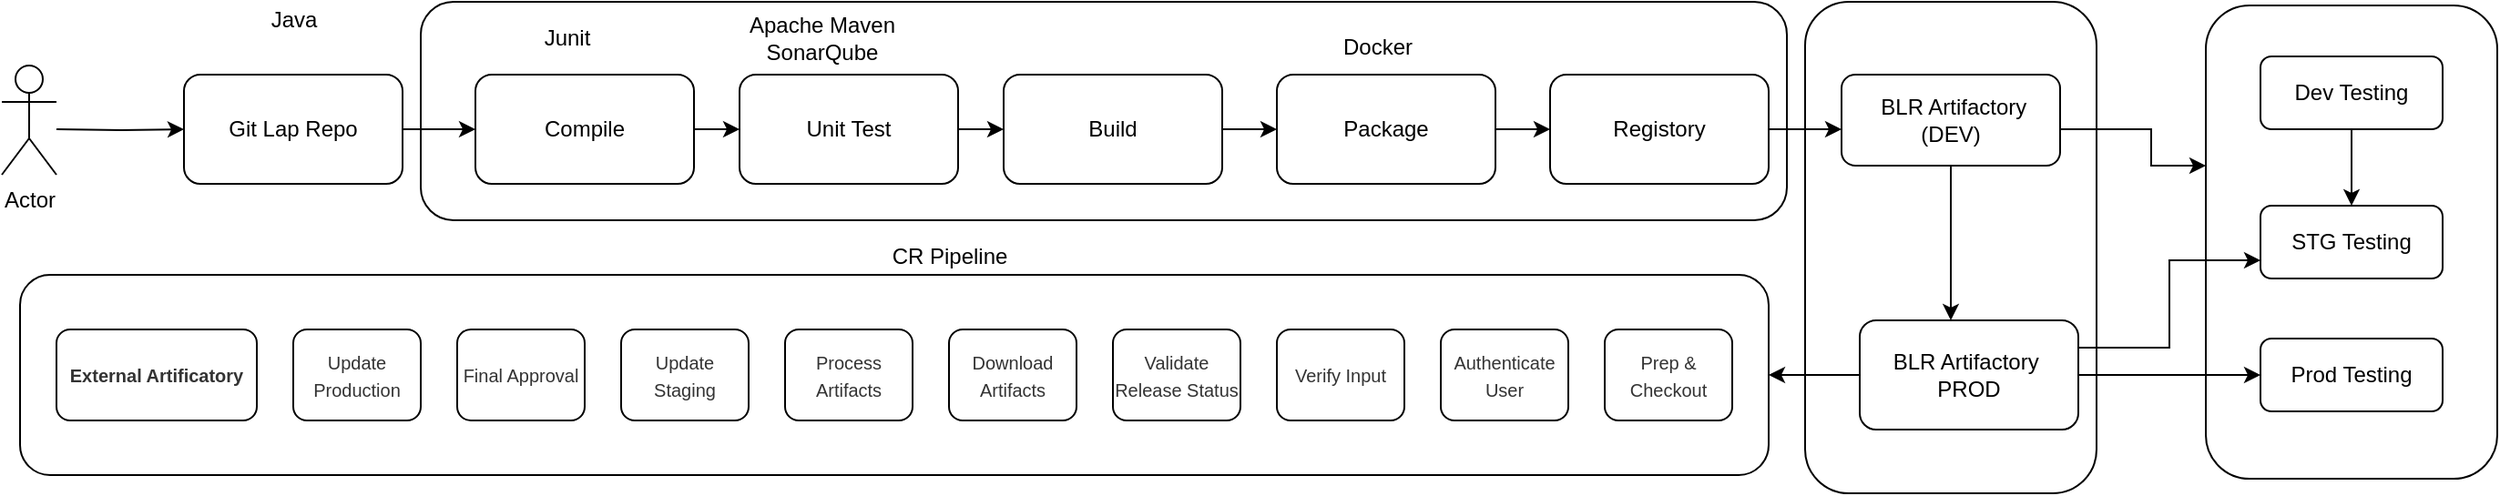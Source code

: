 <mxfile version="20.0.2" type="github" pages="3">
  <diagram id="pcYMcbR8dhPSdyL96cnt" name="Page-1">
    <mxGraphModel dx="1422" dy="762" grid="1" gridSize="10" guides="1" tooltips="1" connect="1" arrows="1" fold="1" page="1" pageScale="1" pageWidth="850" pageHeight="1100" math="0" shadow="0">
      <root>
        <mxCell id="0" />
        <mxCell id="1" parent="0" />
        <mxCell id="IfHrXbPQveelFwKMRw5O-96" value="" style="rounded=1;whiteSpace=wrap;html=1;fontSize=10;" parent="1" vertex="1">
          <mxGeometry x="400" y="128" width="750" height="120" as="geometry" />
        </mxCell>
        <mxCell id="IfHrXbPQveelFwKMRw5O-29" value="" style="rounded=1;whiteSpace=wrap;html=1;" parent="1" vertex="1">
          <mxGeometry x="1380" y="130" width="160" height="260" as="geometry" />
        </mxCell>
        <mxCell id="IfHrXbPQveelFwKMRw5O-25" value="" style="rounded=1;whiteSpace=wrap;html=1;" parent="1" vertex="1">
          <mxGeometry x="1160" y="128" width="160" height="270" as="geometry" />
        </mxCell>
        <mxCell id="IfHrXbPQveelFwKMRw5O-7" value="" style="edgeStyle=orthogonalEdgeStyle;rounded=0;orthogonalLoop=1;jettySize=auto;html=1;" parent="1" source="IfHrXbPQveelFwKMRw5O-1" target="IfHrXbPQveelFwKMRw5O-5" edge="1">
          <mxGeometry relative="1" as="geometry" />
        </mxCell>
        <mxCell id="IfHrXbPQveelFwKMRw5O-1" value="Git Lap Repo" style="rounded=1;whiteSpace=wrap;html=1;" parent="1" vertex="1">
          <mxGeometry x="270" y="168" width="120" height="60" as="geometry" />
        </mxCell>
        <mxCell id="IfHrXbPQveelFwKMRw5O-4" value="" style="edgeStyle=orthogonalEdgeStyle;rounded=0;orthogonalLoop=1;jettySize=auto;html=1;" parent="1" target="IfHrXbPQveelFwKMRw5O-1" edge="1">
          <mxGeometry relative="1" as="geometry">
            <mxPoint x="200" y="198" as="sourcePoint" />
          </mxGeometry>
        </mxCell>
        <mxCell id="IfHrXbPQveelFwKMRw5O-2" value="Actor" style="shape=umlActor;verticalLabelPosition=bottom;verticalAlign=top;html=1;outlineConnect=0;" parent="1" vertex="1">
          <mxGeometry x="170" y="163" width="30" height="60" as="geometry" />
        </mxCell>
        <mxCell id="IfHrXbPQveelFwKMRw5O-9" value="" style="edgeStyle=orthogonalEdgeStyle;rounded=0;orthogonalLoop=1;jettySize=auto;html=1;" parent="1" source="IfHrXbPQveelFwKMRw5O-5" target="IfHrXbPQveelFwKMRw5O-8" edge="1">
          <mxGeometry relative="1" as="geometry" />
        </mxCell>
        <mxCell id="IfHrXbPQveelFwKMRw5O-5" value="Compile" style="rounded=1;whiteSpace=wrap;html=1;" parent="1" vertex="1">
          <mxGeometry x="430" y="168" width="120" height="60" as="geometry" />
        </mxCell>
        <mxCell id="IfHrXbPQveelFwKMRw5O-6" value="Java" style="text;html=1;align=center;verticalAlign=middle;resizable=0;points=[];autosize=1;strokeColor=none;fillColor=none;" parent="1" vertex="1">
          <mxGeometry x="310" y="128" width="40" height="20" as="geometry" />
        </mxCell>
        <mxCell id="IfHrXbPQveelFwKMRw5O-13" value="" style="edgeStyle=orthogonalEdgeStyle;rounded=0;orthogonalLoop=1;jettySize=auto;html=1;" parent="1" source="IfHrXbPQveelFwKMRw5O-8" target="IfHrXbPQveelFwKMRw5O-11" edge="1">
          <mxGeometry relative="1" as="geometry" />
        </mxCell>
        <mxCell id="IfHrXbPQveelFwKMRw5O-8" value="Unit Test" style="rounded=1;whiteSpace=wrap;html=1;" parent="1" vertex="1">
          <mxGeometry x="575" y="168" width="120" height="60" as="geometry" />
        </mxCell>
        <mxCell id="IfHrXbPQveelFwKMRw5O-10" value="Junit" style="text;html=1;align=center;verticalAlign=middle;resizable=0;points=[];autosize=1;strokeColor=none;fillColor=none;" parent="1" vertex="1">
          <mxGeometry x="460" y="138" width="40" height="20" as="geometry" />
        </mxCell>
        <mxCell id="IfHrXbPQveelFwKMRw5O-16" value="" style="edgeStyle=orthogonalEdgeStyle;rounded=0;orthogonalLoop=1;jettySize=auto;html=1;" parent="1" source="IfHrXbPQveelFwKMRw5O-11" edge="1">
          <mxGeometry relative="1" as="geometry">
            <mxPoint x="870" y="198" as="targetPoint" />
          </mxGeometry>
        </mxCell>
        <mxCell id="IfHrXbPQveelFwKMRw5O-11" value="Build" style="rounded=1;whiteSpace=wrap;html=1;" parent="1" vertex="1">
          <mxGeometry x="720" y="168" width="120" height="60" as="geometry" />
        </mxCell>
        <mxCell id="IfHrXbPQveelFwKMRw5O-14" value="Apache Maven&lt;br&gt;SonarQube" style="text;html=1;align=center;verticalAlign=middle;resizable=0;points=[];autosize=1;strokeColor=none;fillColor=none;" parent="1" vertex="1">
          <mxGeometry x="570" y="133" width="100" height="30" as="geometry" />
        </mxCell>
        <mxCell id="IfHrXbPQveelFwKMRw5O-21" value="" style="edgeStyle=orthogonalEdgeStyle;rounded=0;orthogonalLoop=1;jettySize=auto;html=1;" parent="1" source="IfHrXbPQveelFwKMRw5O-17" target="IfHrXbPQveelFwKMRw5O-20" edge="1">
          <mxGeometry relative="1" as="geometry" />
        </mxCell>
        <mxCell id="IfHrXbPQveelFwKMRw5O-17" value="Package" style="rounded=1;whiteSpace=wrap;html=1;" parent="1" vertex="1">
          <mxGeometry x="870" y="168" width="120" height="60" as="geometry" />
        </mxCell>
        <mxCell id="IfHrXbPQveelFwKMRw5O-19" value="Docker" style="text;html=1;align=center;verticalAlign=middle;resizable=0;points=[];autosize=1;strokeColor=none;fillColor=none;" parent="1" vertex="1">
          <mxGeometry x="900" y="143" width="50" height="20" as="geometry" />
        </mxCell>
        <mxCell id="IfHrXbPQveelFwKMRw5O-23" value="" style="edgeStyle=orthogonalEdgeStyle;rounded=0;orthogonalLoop=1;jettySize=auto;html=1;" parent="1" source="IfHrXbPQveelFwKMRw5O-20" target="IfHrXbPQveelFwKMRw5O-22" edge="1">
          <mxGeometry relative="1" as="geometry">
            <Array as="points">
              <mxPoint x="1170" y="198" />
              <mxPoint x="1170" y="198" />
            </Array>
          </mxGeometry>
        </mxCell>
        <mxCell id="IfHrXbPQveelFwKMRw5O-20" value="Registory" style="rounded=1;whiteSpace=wrap;html=1;" parent="1" vertex="1">
          <mxGeometry x="1020" y="168" width="120" height="60" as="geometry" />
        </mxCell>
        <mxCell id="IfHrXbPQveelFwKMRw5O-61" value="" style="edgeStyle=orthogonalEdgeStyle;rounded=0;orthogonalLoop=1;jettySize=auto;html=1;" parent="1" source="IfHrXbPQveelFwKMRw5O-22" target="IfHrXbPQveelFwKMRw5O-29" edge="1">
          <mxGeometry relative="1" as="geometry">
            <Array as="points">
              <mxPoint x="1350" y="198" />
              <mxPoint x="1350" y="218" />
            </Array>
          </mxGeometry>
        </mxCell>
        <mxCell id="IfHrXbPQveelFwKMRw5O-92" value="" style="edgeStyle=orthogonalEdgeStyle;rounded=0;orthogonalLoop=1;jettySize=auto;html=1;" parent="1" source="IfHrXbPQveelFwKMRw5O-22" target="IfHrXbPQveelFwKMRw5O-63" edge="1">
          <mxGeometry relative="1" as="geometry">
            <Array as="points">
              <mxPoint x="1240" y="278" />
              <mxPoint x="1240" y="278" />
            </Array>
          </mxGeometry>
        </mxCell>
        <mxCell id="IfHrXbPQveelFwKMRw5O-22" value="&amp;nbsp;BLR Artifactory&lt;br&gt;(DEV)" style="rounded=1;whiteSpace=wrap;html=1;" parent="1" vertex="1">
          <mxGeometry x="1180" y="168" width="120" height="50" as="geometry" />
        </mxCell>
        <mxCell id="IfHrXbPQveelFwKMRw5O-36" value="" style="edgeStyle=orthogonalEdgeStyle;rounded=0;orthogonalLoop=1;jettySize=auto;html=1;" parent="1" source="IfHrXbPQveelFwKMRw5O-30" target="IfHrXbPQveelFwKMRw5O-31" edge="1">
          <mxGeometry relative="1" as="geometry" />
        </mxCell>
        <mxCell id="IfHrXbPQveelFwKMRw5O-30" value="Dev Testing" style="rounded=1;whiteSpace=wrap;html=1;" parent="1" vertex="1">
          <mxGeometry x="1410" y="158" width="100" height="40" as="geometry" />
        </mxCell>
        <mxCell id="IfHrXbPQveelFwKMRw5O-31" value="&lt;span&gt;STG Testing&lt;/span&gt;" style="rounded=1;whiteSpace=wrap;html=1;" parent="1" vertex="1">
          <mxGeometry x="1410" y="240" width="100" height="40" as="geometry" />
        </mxCell>
        <mxCell id="IfHrXbPQveelFwKMRw5O-37" value="&lt;span&gt;Prod Testing&lt;/span&gt;" style="rounded=1;whiteSpace=wrap;html=1;" parent="1" vertex="1">
          <mxGeometry x="1410" y="313" width="100" height="40" as="geometry" />
        </mxCell>
        <mxCell id="IfHrXbPQveelFwKMRw5O-66" value="" style="edgeStyle=orthogonalEdgeStyle;rounded=0;orthogonalLoop=1;jettySize=auto;html=1;" parent="1" source="IfHrXbPQveelFwKMRw5O-63" target="IfHrXbPQveelFwKMRw5O-65" edge="1">
          <mxGeometry relative="1" as="geometry" />
        </mxCell>
        <mxCell id="IfHrXbPQveelFwKMRw5O-90" value="" style="edgeStyle=orthogonalEdgeStyle;rounded=0;orthogonalLoop=1;jettySize=auto;html=1;" parent="1" source="IfHrXbPQveelFwKMRw5O-63" target="IfHrXbPQveelFwKMRw5O-37" edge="1">
          <mxGeometry relative="1" as="geometry" />
        </mxCell>
        <mxCell id="IfHrXbPQveelFwKMRw5O-63" value="BLR Artifactory&amp;nbsp;&lt;br&gt;PROD" style="whiteSpace=wrap;html=1;rounded=1;" parent="1" vertex="1">
          <mxGeometry x="1190" y="303" width="120" height="60" as="geometry" />
        </mxCell>
        <mxCell id="IfHrXbPQveelFwKMRw5O-65" value="" style="whiteSpace=wrap;html=1;rounded=1;" parent="1" vertex="1">
          <mxGeometry x="180" y="278" width="960" height="110" as="geometry" />
        </mxCell>
        <mxCell id="IfHrXbPQveelFwKMRw5O-67" value="CR Pipeline" style="text;html=1;align=center;verticalAlign=middle;resizable=0;points=[];autosize=1;strokeColor=none;fillColor=none;" parent="1" vertex="1">
          <mxGeometry x="650" y="258" width="80" height="20" as="geometry" />
        </mxCell>
        <mxCell id="IfHrXbPQveelFwKMRw5O-68" value="&lt;span style=&quot;color: rgb(51 , 51 , 51) ; background-color: rgb(255 , 255 , 255)&quot;&gt;&lt;font style=&quot;font-size: 10px&quot;&gt;Prep &amp;amp; Checkout&lt;/font&gt;&lt;/span&gt;" style="rounded=1;whiteSpace=wrap;html=1;" parent="1" vertex="1">
          <mxGeometry x="1050" y="308" width="70" height="50" as="geometry" />
        </mxCell>
        <mxCell id="IfHrXbPQveelFwKMRw5O-69" value="&lt;span style=&quot;color: rgb(51 , 51 , 51) ; background-color: rgb(255 , 255 , 255)&quot;&gt;&lt;font style=&quot;font-size: 10px&quot;&gt;Authenticate User&lt;/font&gt;&lt;/span&gt;" style="rounded=1;whiteSpace=wrap;html=1;" parent="1" vertex="1">
          <mxGeometry x="960" y="308" width="70" height="50" as="geometry" />
        </mxCell>
        <mxCell id="IfHrXbPQveelFwKMRw5O-71" value="&lt;span style=&quot;color: rgb(51 , 51 , 51) ; background-color: rgb(255 , 255 , 255)&quot;&gt;&lt;font style=&quot;font-size: 10px&quot;&gt;Verify Input&lt;/font&gt;&lt;/span&gt;" style="rounded=1;whiteSpace=wrap;html=1;" parent="1" vertex="1">
          <mxGeometry x="870" y="308" width="70" height="50" as="geometry" />
        </mxCell>
        <mxCell id="IfHrXbPQveelFwKMRw5O-78" value="&lt;span style=&quot;color: rgb(51 , 51 , 51) ; background-color: rgb(255 , 255 , 255)&quot;&gt;&lt;font style=&quot;font-size: 10px&quot;&gt;Validate Release Status&lt;/font&gt;&lt;/span&gt;" style="rounded=1;whiteSpace=wrap;html=1;" parent="1" vertex="1">
          <mxGeometry x="780" y="308" width="70" height="50" as="geometry" />
        </mxCell>
        <mxCell id="IfHrXbPQveelFwKMRw5O-80" value="&lt;span style=&quot;color: rgb(51 , 51 , 51) ; background-color: rgb(255 , 255 , 255)&quot;&gt;&lt;font style=&quot;font-size: 10px&quot;&gt;Download Artifacts&lt;/font&gt;&lt;/span&gt;" style="rounded=1;whiteSpace=wrap;html=1;" parent="1" vertex="1">
          <mxGeometry x="690" y="308" width="70" height="50" as="geometry" />
        </mxCell>
        <mxCell id="IfHrXbPQveelFwKMRw5O-82" value="&lt;span style=&quot;color: rgb(51 , 51 , 51) ; background-color: rgb(255 , 255 , 255)&quot;&gt;&lt;font style=&quot;font-size: 10px&quot;&gt;Process Artifacts&lt;/font&gt;&lt;/span&gt;" style="whiteSpace=wrap;html=1;rounded=1;" parent="1" vertex="1">
          <mxGeometry x="600" y="308" width="70" height="50" as="geometry" />
        </mxCell>
        <mxCell id="IfHrXbPQveelFwKMRw5O-84" value="&lt;span style=&quot;color: rgb(51 , 51 , 51) ; background-color: rgb(255 , 255 , 255)&quot;&gt;&lt;font style=&quot;font-size: 10px&quot;&gt;Update Staging&lt;/font&gt;&lt;/span&gt;" style="whiteSpace=wrap;html=1;rounded=1;" parent="1" vertex="1">
          <mxGeometry x="510" y="308" width="70" height="50" as="geometry" />
        </mxCell>
        <mxCell id="IfHrXbPQveelFwKMRw5O-85" value="&lt;span style=&quot;color: rgb(51 , 51 , 51) ; background-color: rgb(255 , 255 , 255)&quot;&gt;&lt;font style=&quot;font-size: 10px&quot;&gt;Final Approval&lt;/font&gt;&lt;/span&gt;" style="whiteSpace=wrap;html=1;rounded=1;" parent="1" vertex="1">
          <mxGeometry x="420" y="308" width="70" height="50" as="geometry" />
        </mxCell>
        <mxCell id="IfHrXbPQveelFwKMRw5O-86" value="&lt;span style=&quot;color: rgb(51 , 51 , 51) ; background-color: rgb(255 , 255 , 255)&quot;&gt;&lt;font style=&quot;font-size: 10px&quot;&gt;Update Production&lt;/font&gt;&lt;/span&gt;" style="whiteSpace=wrap;html=1;rounded=1;" parent="1" vertex="1">
          <mxGeometry x="330" y="308" width="70" height="50" as="geometry" />
        </mxCell>
        <mxCell id="IfHrXbPQveelFwKMRw5O-87" value="&lt;span style=&quot;color: rgb(51 , 51 , 51) ; background-color: rgb(255 , 255 , 255)&quot;&gt;&lt;font style=&quot;font-size: 10px&quot;&gt;&lt;b&gt;External Artificatory&lt;/b&gt;&lt;/font&gt;&lt;/span&gt;" style="whiteSpace=wrap;html=1;rounded=1;" parent="1" vertex="1">
          <mxGeometry x="200" y="308" width="110" height="50" as="geometry" />
        </mxCell>
        <mxCell id="IfHrXbPQveelFwKMRw5O-91" value="" style="edgeStyle=orthogonalEdgeStyle;rounded=0;orthogonalLoop=1;jettySize=auto;html=1;entryX=0;entryY=0.75;entryDx=0;entryDy=0;exitX=1;exitY=0.25;exitDx=0;exitDy=0;" parent="1" source="IfHrXbPQveelFwKMRw5O-63" target="IfHrXbPQveelFwKMRw5O-31" edge="1">
          <mxGeometry relative="1" as="geometry">
            <mxPoint x="1320" y="348" as="sourcePoint" />
            <mxPoint x="1430" y="368" as="targetPoint" />
          </mxGeometry>
        </mxCell>
      </root>
    </mxGraphModel>
  </diagram>
  <diagram id="IC6wpddHkenC4qIf6jeh" name="Page-2">
    <mxGraphModel dx="1422" dy="1862" grid="1" gridSize="10" guides="1" tooltips="1" connect="1" arrows="1" fold="1" page="1" pageScale="1" pageWidth="850" pageHeight="1100" math="0" shadow="0">
      <root>
        <mxCell id="0" />
        <mxCell id="1" parent="0" />
        <mxCell id="82sp7gtFH9Mo49NPcLh9-2" value="" style="rounded=1;whiteSpace=wrap;html=1;" vertex="1" parent="1">
          <mxGeometry x="1170" y="57" width="160" height="270" as="geometry" />
        </mxCell>
        <mxCell id="P5bvAbElIMeeXzzCdOgQ-10" value="" style="edgeStyle=orthogonalEdgeStyle;rounded=0;orthogonalLoop=1;jettySize=auto;html=1;jumpSize=3;" edge="1" parent="1" source="P5bvAbElIMeeXzzCdOgQ-1" target="P5bvAbElIMeeXzzCdOgQ-2">
          <mxGeometry relative="1" as="geometry" />
        </mxCell>
        <mxCell id="P5bvAbElIMeeXzzCdOgQ-1" value="Feature 1.0 &amp;amp;1.1" style="rounded=1;whiteSpace=wrap;html=1;" vertex="1" parent="1">
          <mxGeometry x="40" y="100" width="110" height="40" as="geometry" />
        </mxCell>
        <mxCell id="P5bvAbElIMeeXzzCdOgQ-11" value="" style="edgeStyle=orthogonalEdgeStyle;rounded=0;orthogonalLoop=1;jettySize=auto;html=1;" edge="1" parent="1" source="P5bvAbElIMeeXzzCdOgQ-2" target="P5bvAbElIMeeXzzCdOgQ-3">
          <mxGeometry relative="1" as="geometry" />
        </mxCell>
        <mxCell id="P5bvAbElIMeeXzzCdOgQ-2" value="Develop 1.0 &amp;amp; 1.1" style="rounded=1;whiteSpace=wrap;html=1;" vertex="1" parent="1">
          <mxGeometry x="200" y="100" width="110" height="40" as="geometry" />
        </mxCell>
        <mxCell id="P5bvAbElIMeeXzzCdOgQ-12" value="" style="edgeStyle=orthogonalEdgeStyle;rounded=0;orthogonalLoop=1;jettySize=auto;html=1;" edge="1" parent="1" source="P5bvAbElIMeeXzzCdOgQ-3" target="P5bvAbElIMeeXzzCdOgQ-4">
          <mxGeometry relative="1" as="geometry" />
        </mxCell>
        <mxCell id="P5bvAbElIMeeXzzCdOgQ-3" value="Release 1.0 &amp;amp; 1.1" style="rounded=1;whiteSpace=wrap;html=1;" vertex="1" parent="1">
          <mxGeometry x="391" y="100" width="110" height="40" as="geometry" />
        </mxCell>
        <mxCell id="P5bvAbElIMeeXzzCdOgQ-4" value="Master 1.0 &amp;amp;1.1" style="rounded=1;whiteSpace=wrap;html=1;" vertex="1" parent="1">
          <mxGeometry x="571" y="100" width="120" height="40" as="geometry" />
        </mxCell>
        <mxCell id="P5bvAbElIMeeXzzCdOgQ-9" style="edgeStyle=orthogonalEdgeStyle;rounded=0;orthogonalLoop=1;jettySize=auto;html=1;exitX=0.5;exitY=1;exitDx=0;exitDy=0;" edge="1" parent="1" source="P5bvAbElIMeeXzzCdOgQ-4" target="P5bvAbElIMeeXzzCdOgQ-4">
          <mxGeometry relative="1" as="geometry" />
        </mxCell>
        <mxCell id="P5bvAbElIMeeXzzCdOgQ-22" value="" style="endArrow=none;dashed=1;html=1;dashPattern=1 3;strokeWidth=2;rounded=1;jumpSize=3;" edge="1" parent="1">
          <mxGeometry width="50" height="50" relative="1" as="geometry">
            <mxPoint x="760" y="610" as="sourcePoint" />
            <mxPoint x="760" as="targetPoint" />
          </mxGeometry>
        </mxCell>
        <mxCell id="P5bvAbElIMeeXzzCdOgQ-23" value="" style="edgeStyle=orthogonalEdgeStyle;rounded=0;orthogonalLoop=1;jettySize=auto;html=1;" edge="1" parent="1" source="P5bvAbElIMeeXzzCdOgQ-24" target="P5bvAbElIMeeXzzCdOgQ-25">
          <mxGeometry relative="1" as="geometry" />
        </mxCell>
        <mxCell id="P5bvAbElIMeeXzzCdOgQ-24" value="Develop 1.0 &amp;amp; 1.1" style="rounded=1;whiteSpace=wrap;html=1;" vertex="1" parent="1">
          <mxGeometry x="820" y="100" width="110" height="40" as="geometry" />
        </mxCell>
        <mxCell id="82sp7gtFH9Mo49NPcLh9-15" value="" style="edgeStyle=orthogonalEdgeStyle;rounded=1;jumpSize=3;orthogonalLoop=1;jettySize=auto;html=1;" edge="1" parent="1" source="P5bvAbElIMeeXzzCdOgQ-25" target="82sp7gtFH9Mo49NPcLh9-6">
          <mxGeometry relative="1" as="geometry" />
        </mxCell>
        <mxCell id="P5bvAbElIMeeXzzCdOgQ-25" value="Master 1.0 &amp;amp;1.1" style="rounded=1;whiteSpace=wrap;html=1;" vertex="1" parent="1">
          <mxGeometry x="1000" y="100" width="120" height="40" as="geometry" />
        </mxCell>
        <mxCell id="P5bvAbElIMeeXzzCdOgQ-26" style="edgeStyle=orthogonalEdgeStyle;rounded=0;orthogonalLoop=1;jettySize=auto;html=1;exitX=0.5;exitY=1;exitDx=0;exitDy=0;" edge="1" parent="1" source="P5bvAbElIMeeXzzCdOgQ-25" target="P5bvAbElIMeeXzzCdOgQ-25">
          <mxGeometry relative="1" as="geometry" />
        </mxCell>
        <mxCell id="P5bvAbElIMeeXzzCdOgQ-31" value="" style="edgeStyle=orthogonalEdgeStyle;rounded=0;orthogonalLoop=1;jettySize=auto;html=1;entryX=0;entryY=0.5;entryDx=0;entryDy=0;" edge="1" parent="1" target="P5bvAbElIMeeXzzCdOgQ-24">
          <mxGeometry relative="1" as="geometry">
            <mxPoint x="693" y="121" as="sourcePoint" />
            <mxPoint x="763" y="121" as="targetPoint" />
          </mxGeometry>
        </mxCell>
        <mxCell id="82sp7gtFH9Mo49NPcLh9-1" value="" style="rounded=1;whiteSpace=wrap;html=1;" vertex="1" parent="1">
          <mxGeometry x="1390" y="62" width="160" height="260" as="geometry" />
        </mxCell>
        <mxCell id="82sp7gtFH9Mo49NPcLh9-4" value="" style="edgeStyle=orthogonalEdgeStyle;rounded=0;orthogonalLoop=1;jettySize=auto;html=1;" edge="1" parent="1" source="82sp7gtFH9Mo49NPcLh9-6" target="82sp7gtFH9Mo49NPcLh9-1">
          <mxGeometry relative="1" as="geometry">
            <Array as="points">
              <mxPoint x="1360" y="130" />
              <mxPoint x="1360" y="150" />
            </Array>
          </mxGeometry>
        </mxCell>
        <mxCell id="82sp7gtFH9Mo49NPcLh9-5" value="" style="edgeStyle=orthogonalEdgeStyle;rounded=0;orthogonalLoop=1;jettySize=auto;html=1;" edge="1" parent="1" source="82sp7gtFH9Mo49NPcLh9-6" target="82sp7gtFH9Mo49NPcLh9-13">
          <mxGeometry relative="1" as="geometry">
            <Array as="points">
              <mxPoint x="1250" y="210" />
              <mxPoint x="1250" y="210" />
            </Array>
          </mxGeometry>
        </mxCell>
        <mxCell id="82sp7gtFH9Mo49NPcLh9-6" value="&amp;nbsp;BLR Artifactory&lt;br&gt;(DEV)" style="rounded=1;whiteSpace=wrap;html=1;" vertex="1" parent="1">
          <mxGeometry x="1190" y="100" width="120" height="40" as="geometry" />
        </mxCell>
        <mxCell id="82sp7gtFH9Mo49NPcLh9-7" value="" style="edgeStyle=orthogonalEdgeStyle;rounded=0;orthogonalLoop=1;jettySize=auto;html=1;" edge="1" parent="1" source="82sp7gtFH9Mo49NPcLh9-8" target="82sp7gtFH9Mo49NPcLh9-9">
          <mxGeometry relative="1" as="geometry" />
        </mxCell>
        <mxCell id="82sp7gtFH9Mo49NPcLh9-8" value="Dev Testing" style="rounded=1;whiteSpace=wrap;html=1;" vertex="1" parent="1">
          <mxGeometry x="1420" y="90" width="100" height="40" as="geometry" />
        </mxCell>
        <mxCell id="82sp7gtFH9Mo49NPcLh9-9" value="&lt;span&gt;STG Testing&lt;/span&gt;" style="rounded=1;whiteSpace=wrap;html=1;" vertex="1" parent="1">
          <mxGeometry x="1420" y="172" width="100" height="40" as="geometry" />
        </mxCell>
        <mxCell id="82sp7gtFH9Mo49NPcLh9-10" value="&lt;span&gt;Prod Testing&lt;/span&gt;" style="rounded=1;whiteSpace=wrap;html=1;" vertex="1" parent="1">
          <mxGeometry x="1420" y="245" width="100" height="40" as="geometry" />
        </mxCell>
        <mxCell id="82sp7gtFH9Mo49NPcLh9-11" value="" style="edgeStyle=orthogonalEdgeStyle;rounded=0;orthogonalLoop=1;jettySize=auto;html=1;" edge="1" parent="1" source="82sp7gtFH9Mo49NPcLh9-13">
          <mxGeometry relative="1" as="geometry">
            <mxPoint x="1150" y="265" as="targetPoint" />
          </mxGeometry>
        </mxCell>
        <mxCell id="82sp7gtFH9Mo49NPcLh9-12" value="" style="edgeStyle=orthogonalEdgeStyle;rounded=0;orthogonalLoop=1;jettySize=auto;html=1;" edge="1" parent="1" source="82sp7gtFH9Mo49NPcLh9-13" target="82sp7gtFH9Mo49NPcLh9-10">
          <mxGeometry relative="1" as="geometry" />
        </mxCell>
        <mxCell id="82sp7gtFH9Mo49NPcLh9-13" value="BLR Artifactory&amp;nbsp;&lt;br&gt;PROD" style="whiteSpace=wrap;html=1;rounded=1;" vertex="1" parent="1">
          <mxGeometry x="1200" y="235" width="120" height="60" as="geometry" />
        </mxCell>
        <mxCell id="82sp7gtFH9Mo49NPcLh9-14" value="" style="edgeStyle=orthogonalEdgeStyle;rounded=0;orthogonalLoop=1;jettySize=auto;html=1;entryX=0;entryY=0.75;entryDx=0;entryDy=0;exitX=1;exitY=0.25;exitDx=0;exitDy=0;" edge="1" parent="1" source="82sp7gtFH9Mo49NPcLh9-13" target="82sp7gtFH9Mo49NPcLh9-9">
          <mxGeometry relative="1" as="geometry">
            <mxPoint x="1330" y="280" as="sourcePoint" />
            <mxPoint x="1440" y="300" as="targetPoint" />
          </mxGeometry>
        </mxCell>
      </root>
    </mxGraphModel>
  </diagram>
  <diagram id="XQ3GcF--F7F46faGyfm6" name="Page-3">
    <mxGraphModel dx="2031" dy="1089" grid="1" gridSize="10" guides="1" tooltips="1" connect="1" arrows="1" fold="1" page="1" pageScale="1" pageWidth="850" pageHeight="1100" math="0" shadow="0">
      <root>
        <mxCell id="0" />
        <mxCell id="1" parent="0" />
        <mxCell id="3N-CRPAVsyoOtY5NKvQO-91" value="" style="rhombus;whiteSpace=wrap;html=1;fontSize=18;" vertex="1" parent="1">
          <mxGeometry x="1075" y="455.5" width="260" height="200" as="geometry" />
        </mxCell>
        <mxCell id="3N-CRPAVsyoOtY5NKvQO-1" value="" style="rounded=1;whiteSpace=wrap;html=1;" vertex="1" parent="1">
          <mxGeometry x="998" y="130" width="182" height="310" as="geometry" />
        </mxCell>
        <mxCell id="3N-CRPAVsyoOtY5NKvQO-33" value="" style="rounded=1;whiteSpace=wrap;html=1;" vertex="1" parent="1">
          <mxGeometry x="606" y="130" width="350" height="391" as="geometry" />
        </mxCell>
        <mxCell id="3N-CRPAVsyoOtY5NKvQO-41" value="" style="rounded=1;whiteSpace=wrap;html=1;" vertex="1" parent="1">
          <mxGeometry x="630" y="280" width="240" height="230" as="geometry" />
        </mxCell>
        <mxCell id="3N-CRPAVsyoOtY5NKvQO-29" value="" style="rounded=1;whiteSpace=wrap;html=1;" vertex="1" parent="1">
          <mxGeometry x="20" y="130" width="540" height="180" as="geometry" />
        </mxCell>
        <mxCell id="3N-CRPAVsyoOtY5NKvQO-2" value="" style="edgeStyle=orthogonalEdgeStyle;rounded=0;orthogonalLoop=1;jettySize=auto;html=1;jumpSize=3;" edge="1" parent="1" source="3N-CRPAVsyoOtY5NKvQO-3" target="3N-CRPAVsyoOtY5NKvQO-5">
          <mxGeometry relative="1" as="geometry" />
        </mxCell>
        <mxCell id="3N-CRPAVsyoOtY5NKvQO-3" value="&lt;font style=&quot;font-size: 18px;&quot;&gt;Feature 1.0 &amp;amp;1.1&lt;/font&gt;" style="rounded=1;whiteSpace=wrap;html=1;" vertex="1" parent="1">
          <mxGeometry x="37" y="150" width="160" height="60" as="geometry" />
        </mxCell>
        <mxCell id="3N-CRPAVsyoOtY5NKvQO-38" value="" style="edgeStyle=orthogonalEdgeStyle;rounded=1;jumpSize=3;orthogonalLoop=1;jettySize=auto;html=1;" edge="1" parent="1" source="3N-CRPAVsyoOtY5NKvQO-5" target="3N-CRPAVsyoOtY5NKvQO-8">
          <mxGeometry relative="1" as="geometry" />
        </mxCell>
        <mxCell id="3N-CRPAVsyoOtY5NKvQO-5" value="&lt;font style=&quot;font-size: 18px;&quot;&gt;Develop 1.0 &amp;amp; 1.1&lt;/font&gt;" style="rounded=1;whiteSpace=wrap;html=1;" vertex="1" parent="1">
          <mxGeometry x="260" y="150" width="170" height="60" as="geometry" />
        </mxCell>
        <mxCell id="3N-CRPAVsyoOtY5NKvQO-32" value="" style="edgeStyle=orthogonalEdgeStyle;rounded=1;jumpSize=3;orthogonalLoop=1;jettySize=auto;html=1;" edge="1" parent="1" source="3N-CRPAVsyoOtY5NKvQO-8" target="3N-CRPAVsyoOtY5NKvQO-31">
          <mxGeometry relative="1" as="geometry" />
        </mxCell>
        <mxCell id="3N-CRPAVsyoOtY5NKvQO-8" value="&lt;font style=&quot;font-size: 18px;&quot;&gt;Master 1.0 &amp;amp;1.1&lt;/font&gt;" style="rounded=1;whiteSpace=wrap;html=1;" vertex="1" parent="1">
          <mxGeometry x="190" y="250" width="190" height="50" as="geometry" />
        </mxCell>
        <mxCell id="3N-CRPAVsyoOtY5NKvQO-9" style="edgeStyle=orthogonalEdgeStyle;rounded=0;orthogonalLoop=1;jettySize=auto;html=1;exitX=0.5;exitY=1;exitDx=0;exitDy=0;" edge="1" parent="1" source="3N-CRPAVsyoOtY5NKvQO-8" target="3N-CRPAVsyoOtY5NKvQO-8">
          <mxGeometry relative="1" as="geometry" />
        </mxCell>
        <mxCell id="3N-CRPAVsyoOtY5NKvQO-10" value="" style="endArrow=none;dashed=1;html=1;dashPattern=1 3;strokeWidth=2;rounded=1;jumpSize=3;" edge="1" parent="1">
          <mxGeometry width="50" height="50" relative="1" as="geometry">
            <mxPoint x="580" y="670" as="sourcePoint" />
            <mxPoint x="580" y="60" as="targetPoint" />
          </mxGeometry>
        </mxCell>
        <mxCell id="3N-CRPAVsyoOtY5NKvQO-12" value="&lt;font style=&quot;font-size: 18px;&quot;&gt;CSI Live P01 Service pack&lt;/font&gt;" style="rounded=1;whiteSpace=wrap;html=1;" vertex="1" parent="1">
          <mxGeometry x="440" y="10" width="250" height="40" as="geometry" />
        </mxCell>
        <mxCell id="3N-CRPAVsyoOtY5NKvQO-15" style="edgeStyle=orthogonalEdgeStyle;rounded=0;orthogonalLoop=1;jettySize=auto;html=1;exitX=0.5;exitY=1;exitDx=0;exitDy=0;" edge="1" parent="1">
          <mxGeometry relative="1" as="geometry">
            <mxPoint x="699" y="290" as="sourcePoint" />
            <mxPoint x="699" y="290" as="targetPoint" />
          </mxGeometry>
        </mxCell>
        <mxCell id="3N-CRPAVsyoOtY5NKvQO-17" value="" style="rounded=1;whiteSpace=wrap;html=1;" vertex="1" parent="1">
          <mxGeometry x="1214" y="122" width="186" height="318" as="geometry" />
        </mxCell>
        <mxCell id="3N-CRPAVsyoOtY5NKvQO-18" value="" style="edgeStyle=orthogonalEdgeStyle;rounded=0;orthogonalLoop=1;jettySize=auto;html=1;" edge="1" parent="1" source="3N-CRPAVsyoOtY5NKvQO-20" target="3N-CRPAVsyoOtY5NKvQO-17">
          <mxGeometry relative="1" as="geometry">
            <Array as="points">
              <mxPoint x="1184" y="190" />
              <mxPoint x="1184" y="210" />
            </Array>
          </mxGeometry>
        </mxCell>
        <mxCell id="3N-CRPAVsyoOtY5NKvQO-19" value="" style="edgeStyle=orthogonalEdgeStyle;rounded=0;orthogonalLoop=1;jettySize=auto;html=1;" edge="1" parent="1" source="3N-CRPAVsyoOtY5NKvQO-20" target="3N-CRPAVsyoOtY5NKvQO-27">
          <mxGeometry relative="1" as="geometry">
            <Array as="points">
              <mxPoint x="1074" y="270" />
              <mxPoint x="1074" y="270" />
            </Array>
          </mxGeometry>
        </mxCell>
        <mxCell id="3N-CRPAVsyoOtY5NKvQO-20" value="&lt;font style=&quot;font-size: 18px;&quot;&gt;&amp;nbsp;BLR Artifactory&lt;br&gt;(DEV)&lt;/font&gt;" style="rounded=1;whiteSpace=wrap;html=1;" vertex="1" parent="1">
          <mxGeometry x="1014" y="160" width="120" height="70" as="geometry" />
        </mxCell>
        <mxCell id="3N-CRPAVsyoOtY5NKvQO-21" value="" style="edgeStyle=orthogonalEdgeStyle;rounded=0;orthogonalLoop=1;jettySize=auto;html=1;" edge="1" parent="1" source="3N-CRPAVsyoOtY5NKvQO-22" target="3N-CRPAVsyoOtY5NKvQO-23">
          <mxGeometry relative="1" as="geometry" />
        </mxCell>
        <mxCell id="3N-CRPAVsyoOtY5NKvQO-22" value="Dev Testing" style="rounded=1;whiteSpace=wrap;html=1;" vertex="1" parent="1">
          <mxGeometry x="1244" y="150" width="100" height="40" as="geometry" />
        </mxCell>
        <mxCell id="3N-CRPAVsyoOtY5NKvQO-23" value="&lt;span&gt;V &amp;amp;V&amp;nbsp; Team&lt;/span&gt;" style="rounded=1;whiteSpace=wrap;html=1;" vertex="1" parent="1">
          <mxGeometry x="1244" y="232" width="100" height="40" as="geometry" />
        </mxCell>
        <mxCell id="3N-CRPAVsyoOtY5NKvQO-24" value="&lt;span&gt;Prod Testing&lt;/span&gt;" style="rounded=1;whiteSpace=wrap;html=1;" vertex="1" parent="1">
          <mxGeometry x="1244" y="305" width="100" height="40" as="geometry" />
        </mxCell>
        <mxCell id="3N-CRPAVsyoOtY5NKvQO-26" value="" style="edgeStyle=orthogonalEdgeStyle;rounded=0;orthogonalLoop=1;jettySize=auto;html=1;" edge="1" parent="1" source="3N-CRPAVsyoOtY5NKvQO-27" target="3N-CRPAVsyoOtY5NKvQO-24">
          <mxGeometry relative="1" as="geometry" />
        </mxCell>
        <mxCell id="3N-CRPAVsyoOtY5NKvQO-27" value="&lt;font style=&quot;font-size: 18px;&quot;&gt;BLR Artifactory&amp;nbsp;&lt;br&gt;PROD&lt;/font&gt;" style="whiteSpace=wrap;html=1;rounded=1;" vertex="1" parent="1">
          <mxGeometry x="1024" y="295" width="120" height="75" as="geometry" />
        </mxCell>
        <mxCell id="3N-CRPAVsyoOtY5NKvQO-28" value="" style="edgeStyle=orthogonalEdgeStyle;rounded=0;orthogonalLoop=1;jettySize=auto;html=1;entryX=0;entryY=0.75;entryDx=0;entryDy=0;exitX=1;exitY=0.25;exitDx=0;exitDy=0;" edge="1" parent="1" source="3N-CRPAVsyoOtY5NKvQO-27" target="3N-CRPAVsyoOtY5NKvQO-23">
          <mxGeometry relative="1" as="geometry">
            <mxPoint x="1154" y="340" as="sourcePoint" />
            <mxPoint x="1264" y="360" as="targetPoint" />
          </mxGeometry>
        </mxCell>
        <mxCell id="3N-CRPAVsyoOtY5NKvQO-31" value="&lt;font style=&quot;font-size: 18px;&quot;&gt;Master 1.0 &amp;amp;1.1&lt;/font&gt;" style="rounded=1;whiteSpace=wrap;html=1;" vertex="1" parent="1">
          <mxGeometry x="646" y="160" width="144" height="60" as="geometry" />
        </mxCell>
        <mxCell id="3N-CRPAVsyoOtY5NKvQO-34" value="&lt;font style=&quot;font-size: 18px;&quot;&gt;&amp;nbsp;Pass-chart&amp;nbsp; &amp;nbsp;1.6&lt;/font&gt;" style="rounded=1;whiteSpace=wrap;html=1;" vertex="1" parent="1">
          <mxGeometry x="660" y="295" width="170" height="45" as="geometry" />
        </mxCell>
        <mxCell id="3N-CRPAVsyoOtY5NKvQO-35" value="&lt;font style=&quot;font-size: 18px;&quot;&gt;Persistence-chart 1.6&lt;/font&gt;" style="rounded=1;whiteSpace=wrap;html=1;" vertex="1" parent="1">
          <mxGeometry x="660" y="355" width="190" height="55" as="geometry" />
        </mxCell>
        <mxCell id="3N-CRPAVsyoOtY5NKvQO-36" value="&lt;font style=&quot;font-size: 18px;&quot;&gt;Persistence- DB Prob 1.6&lt;/font&gt;" style="rounded=1;whiteSpace=wrap;html=1;" vertex="1" parent="1">
          <mxGeometry x="639.5" y="430" width="221" height="50" as="geometry" />
        </mxCell>
        <mxCell id="3N-CRPAVsyoOtY5NKvQO-37" value="DevOps" style="text;html=1;strokeColor=none;fillColor=none;align=center;verticalAlign=middle;whiteSpace=wrap;rounded=0;" vertex="1" parent="1">
          <mxGeometry x="740" y="530" width="60" height="30" as="geometry" />
        </mxCell>
        <mxCell id="3N-CRPAVsyoOtY5NKvQO-42" style="edgeStyle=orthogonalEdgeStyle;rounded=1;jumpSize=3;orthogonalLoop=1;jettySize=auto;html=1;entryX=0;entryY=0.756;entryDx=0;entryDy=0;entryPerimeter=0;" edge="1" parent="1" source="3N-CRPAVsyoOtY5NKvQO-39" target="3N-CRPAVsyoOtY5NKvQO-41">
          <mxGeometry relative="1" as="geometry">
            <mxPoint x="620" y="460" as="targetPoint" />
          </mxGeometry>
        </mxCell>
        <mxCell id="3N-CRPAVsyoOtY5NKvQO-39" value="&lt;font style=&quot;font-size: 18px;&quot;&gt;PASS Team&lt;/font&gt;" style="rounded=1;whiteSpace=wrap;html=1;" vertex="1" parent="1">
          <mxGeometry x="220" y="387" width="120" height="60" as="geometry" />
        </mxCell>
        <mxCell id="3N-CRPAVsyoOtY5NKvQO-43" value="&lt;font style=&quot;font-size: 18px;&quot;&gt;CSI Live&amp;nbsp;&lt;/font&gt;" style="text;html=1;strokeColor=none;fillColor=none;align=center;verticalAlign=middle;whiteSpace=wrap;rounded=0;" vertex="1" parent="1">
          <mxGeometry x="190" y="315" width="120" height="45" as="geometry" />
        </mxCell>
        <mxCell id="3N-CRPAVsyoOtY5NKvQO-47" value="" style="endArrow=classic;html=1;rounded=1;jumpSize=3;entryX=0;entryY=0.5;entryDx=0;entryDy=0;" edge="1" parent="1" source="3N-CRPAVsyoOtY5NKvQO-41" target="3N-CRPAVsyoOtY5NKvQO-27">
          <mxGeometry width="50" height="50" relative="1" as="geometry">
            <mxPoint x="610" y="440" as="sourcePoint" />
            <mxPoint x="660" y="390" as="targetPoint" />
          </mxGeometry>
        </mxCell>
        <mxCell id="3N-CRPAVsyoOtY5NKvQO-48" value="&lt;font style=&quot;font-size: 18px;&quot;&gt;RC 1.0&lt;/font&gt;" style="text;html=1;strokeColor=none;fillColor=none;align=center;verticalAlign=middle;whiteSpace=wrap;rounded=0;" vertex="1" parent="1">
          <mxGeometry x="880" y="360" width="60" height="30" as="geometry" />
        </mxCell>
        <mxCell id="3N-CRPAVsyoOtY5NKvQO-51" value="Release version details are available in Release latter.&lt;br&gt;Take the checksum fix version&amp;nbsp;" style="text;html=1;strokeColor=none;fillColor=none;align=center;verticalAlign=middle;whiteSpace=wrap;rounded=0;" vertex="1" parent="1">
          <mxGeometry x="1100" y="491" width="210" height="129" as="geometry" />
        </mxCell>
        <mxCell id="3N-CRPAVsyoOtY5NKvQO-52" value="" style="endArrow=classic;html=1;rounded=1;jumpSize=3;" edge="1" parent="1" source="3N-CRPAVsyoOtY5NKvQO-91" target="3N-CRPAVsyoOtY5NKvQO-1">
          <mxGeometry width="50" height="50" relative="1" as="geometry">
            <mxPoint x="1174.725" y="500.491" as="sourcePoint" />
            <mxPoint x="660" y="370" as="targetPoint" />
          </mxGeometry>
        </mxCell>
        <mxCell id="3N-CRPAVsyoOtY5NKvQO-53" value="" style="rounded=1;whiteSpace=wrap;html=1;" vertex="1" parent="1">
          <mxGeometry x="1005" y="720" width="160" height="270" as="geometry" />
        </mxCell>
        <mxCell id="3N-CRPAVsyoOtY5NKvQO-54" value="" style="rounded=1;whiteSpace=wrap;html=1;" vertex="1" parent="1">
          <mxGeometry x="613" y="720" width="350" height="391" as="geometry" />
        </mxCell>
        <mxCell id="3N-CRPAVsyoOtY5NKvQO-55" value="" style="rounded=1;whiteSpace=wrap;html=1;" vertex="1" parent="1">
          <mxGeometry x="630" y="800" width="200" height="300" as="geometry" />
        </mxCell>
        <mxCell id="3N-CRPAVsyoOtY5NKvQO-56" value="" style="rounded=1;whiteSpace=wrap;html=1;" vertex="1" parent="1">
          <mxGeometry x="27" y="720" width="540" height="180" as="geometry" />
        </mxCell>
        <mxCell id="3N-CRPAVsyoOtY5NKvQO-57" value="" style="edgeStyle=orthogonalEdgeStyle;rounded=0;orthogonalLoop=1;jettySize=auto;html=1;jumpSize=3;" edge="1" parent="1" source="3N-CRPAVsyoOtY5NKvQO-58" target="3N-CRPAVsyoOtY5NKvQO-60">
          <mxGeometry relative="1" as="geometry" />
        </mxCell>
        <mxCell id="3N-CRPAVsyoOtY5NKvQO-58" value="Feature 1.0 &amp;amp;1.1" style="rounded=1;whiteSpace=wrap;html=1;" vertex="1" parent="1">
          <mxGeometry x="47" y="750" width="110" height="40" as="geometry" />
        </mxCell>
        <mxCell id="3N-CRPAVsyoOtY5NKvQO-59" value="" style="edgeStyle=orthogonalEdgeStyle;rounded=1;jumpSize=3;orthogonalLoop=1;jettySize=auto;html=1;" edge="1" parent="1" source="3N-CRPAVsyoOtY5NKvQO-60" target="3N-CRPAVsyoOtY5NKvQO-62">
          <mxGeometry relative="1" as="geometry" />
        </mxCell>
        <mxCell id="3N-CRPAVsyoOtY5NKvQO-60" value="Develop 1.0 &amp;amp; 1.1" style="rounded=1;whiteSpace=wrap;html=1;" vertex="1" parent="1">
          <mxGeometry x="207" y="750" width="110" height="40" as="geometry" />
        </mxCell>
        <mxCell id="3N-CRPAVsyoOtY5NKvQO-61" value="" style="edgeStyle=orthogonalEdgeStyle;rounded=1;jumpSize=3;orthogonalLoop=1;jettySize=auto;html=1;" edge="1" parent="1" source="3N-CRPAVsyoOtY5NKvQO-62" target="3N-CRPAVsyoOtY5NKvQO-78">
          <mxGeometry relative="1" as="geometry" />
        </mxCell>
        <mxCell id="3N-CRPAVsyoOtY5NKvQO-62" value="Master 1.0 &amp;amp;1.1" style="rounded=1;whiteSpace=wrap;html=1;" vertex="1" parent="1">
          <mxGeometry x="197" y="840" width="120" height="40" as="geometry" />
        </mxCell>
        <mxCell id="3N-CRPAVsyoOtY5NKvQO-63" style="edgeStyle=orthogonalEdgeStyle;rounded=0;orthogonalLoop=1;jettySize=auto;html=1;exitX=0.5;exitY=1;exitDx=0;exitDy=0;" edge="1" parent="1" source="3N-CRPAVsyoOtY5NKvQO-62" target="3N-CRPAVsyoOtY5NKvQO-62">
          <mxGeometry relative="1" as="geometry" />
        </mxCell>
        <mxCell id="3N-CRPAVsyoOtY5NKvQO-64" value="" style="endArrow=none;dashed=1;html=1;dashPattern=1 3;strokeWidth=2;rounded=1;jumpSize=3;" edge="1" parent="1">
          <mxGeometry width="50" height="50" relative="1" as="geometry">
            <mxPoint x="587" y="1260" as="sourcePoint" />
            <mxPoint x="587" y="650" as="targetPoint" />
          </mxGeometry>
        </mxCell>
        <mxCell id="3N-CRPAVsyoOtY5NKvQO-65" value="&lt;font style=&quot;font-size: 14px;&quot;&gt;CSI Live 1.1 Service pack&lt;/font&gt;" style="rounded=1;whiteSpace=wrap;html=1;" vertex="1" parent="1">
          <mxGeometry x="460" y="640" width="330" height="40" as="geometry" />
        </mxCell>
        <mxCell id="3N-CRPAVsyoOtY5NKvQO-66" style="edgeStyle=orthogonalEdgeStyle;rounded=0;orthogonalLoop=1;jettySize=auto;html=1;exitX=0.5;exitY=1;exitDx=0;exitDy=0;" edge="1" parent="1">
          <mxGeometry relative="1" as="geometry">
            <mxPoint x="706" y="880" as="sourcePoint" />
            <mxPoint x="706" y="880" as="targetPoint" />
          </mxGeometry>
        </mxCell>
        <mxCell id="3N-CRPAVsyoOtY5NKvQO-67" value="" style="rounded=1;whiteSpace=wrap;html=1;" vertex="1" parent="1">
          <mxGeometry x="1221" y="712" width="160" height="260" as="geometry" />
        </mxCell>
        <mxCell id="3N-CRPAVsyoOtY5NKvQO-68" value="" style="edgeStyle=orthogonalEdgeStyle;rounded=0;orthogonalLoop=1;jettySize=auto;html=1;" edge="1" parent="1" source="3N-CRPAVsyoOtY5NKvQO-70" target="3N-CRPAVsyoOtY5NKvQO-67">
          <mxGeometry relative="1" as="geometry">
            <Array as="points">
              <mxPoint x="1191" y="780" />
              <mxPoint x="1191" y="800" />
            </Array>
          </mxGeometry>
        </mxCell>
        <mxCell id="3N-CRPAVsyoOtY5NKvQO-69" value="" style="edgeStyle=orthogonalEdgeStyle;rounded=0;orthogonalLoop=1;jettySize=auto;html=1;" edge="1" parent="1" source="3N-CRPAVsyoOtY5NKvQO-70" target="3N-CRPAVsyoOtY5NKvQO-76">
          <mxGeometry relative="1" as="geometry">
            <Array as="points">
              <mxPoint x="1081" y="860" />
              <mxPoint x="1081" y="860" />
            </Array>
          </mxGeometry>
        </mxCell>
        <mxCell id="3N-CRPAVsyoOtY5NKvQO-70" value="&amp;nbsp;BLR Artifactory&lt;br&gt;(DEV)" style="rounded=1;whiteSpace=wrap;html=1;" vertex="1" parent="1">
          <mxGeometry x="1021" y="750" width="120" height="40" as="geometry" />
        </mxCell>
        <mxCell id="3N-CRPAVsyoOtY5NKvQO-71" value="" style="edgeStyle=orthogonalEdgeStyle;rounded=0;orthogonalLoop=1;jettySize=auto;html=1;" edge="1" parent="1" source="3N-CRPAVsyoOtY5NKvQO-72" target="3N-CRPAVsyoOtY5NKvQO-73">
          <mxGeometry relative="1" as="geometry" />
        </mxCell>
        <mxCell id="3N-CRPAVsyoOtY5NKvQO-72" value="Dev Testing" style="rounded=1;whiteSpace=wrap;html=1;" vertex="1" parent="1">
          <mxGeometry x="1251" y="740" width="100" height="40" as="geometry" />
        </mxCell>
        <mxCell id="3N-CRPAVsyoOtY5NKvQO-73" value="&lt;span&gt;V &amp;amp;V&amp;nbsp; Team&lt;/span&gt;" style="rounded=1;whiteSpace=wrap;html=1;" vertex="1" parent="1">
          <mxGeometry x="1251" y="822" width="100" height="40" as="geometry" />
        </mxCell>
        <mxCell id="3N-CRPAVsyoOtY5NKvQO-74" value="&lt;span&gt;Prod Testing&lt;/span&gt;" style="rounded=1;whiteSpace=wrap;html=1;" vertex="1" parent="1">
          <mxGeometry x="1251" y="895" width="100" height="40" as="geometry" />
        </mxCell>
        <mxCell id="3N-CRPAVsyoOtY5NKvQO-75" value="" style="edgeStyle=orthogonalEdgeStyle;rounded=0;orthogonalLoop=1;jettySize=auto;html=1;" edge="1" parent="1" source="3N-CRPAVsyoOtY5NKvQO-76" target="3N-CRPAVsyoOtY5NKvQO-74">
          <mxGeometry relative="1" as="geometry" />
        </mxCell>
        <mxCell id="3N-CRPAVsyoOtY5NKvQO-76" value="BLR Artifactory&amp;nbsp;&lt;br&gt;PROD" style="whiteSpace=wrap;html=1;rounded=1;" vertex="1" parent="1">
          <mxGeometry x="1031" y="885" width="120" height="60" as="geometry" />
        </mxCell>
        <mxCell id="3N-CRPAVsyoOtY5NKvQO-77" value="" style="edgeStyle=orthogonalEdgeStyle;rounded=0;orthogonalLoop=1;jettySize=auto;html=1;entryX=0;entryY=0.75;entryDx=0;entryDy=0;exitX=1;exitY=0.25;exitDx=0;exitDy=0;" edge="1" parent="1" source="3N-CRPAVsyoOtY5NKvQO-76" target="3N-CRPAVsyoOtY5NKvQO-73">
          <mxGeometry relative="1" as="geometry">
            <mxPoint x="1161" y="930" as="sourcePoint" />
            <mxPoint x="1271" y="950" as="targetPoint" />
          </mxGeometry>
        </mxCell>
        <mxCell id="3N-CRPAVsyoOtY5NKvQO-78" value="Master 1.0 &amp;amp;1.1" style="rounded=1;whiteSpace=wrap;html=1;" vertex="1" parent="1">
          <mxGeometry x="646" y="840" width="120" height="40" as="geometry" />
        </mxCell>
        <mxCell id="3N-CRPAVsyoOtY5NKvQO-79" value="&amp;nbsp;Pass-chart&amp;nbsp; &amp;nbsp;1.6" style="rounded=1;whiteSpace=wrap;html=1;" vertex="1" parent="1">
          <mxGeometry x="651" y="920" width="120" height="40" as="geometry" />
        </mxCell>
        <mxCell id="3N-CRPAVsyoOtY5NKvQO-80" value="Persistence-chart 1.6" style="rounded=1;whiteSpace=wrap;html=1;" vertex="1" parent="1">
          <mxGeometry x="646" y="977" width="120" height="40" as="geometry" />
        </mxCell>
        <mxCell id="3N-CRPAVsyoOtY5NKvQO-81" value="Persistence- DB Prob 1.6" style="rounded=1;whiteSpace=wrap;html=1;" vertex="1" parent="1">
          <mxGeometry x="646" y="1030" width="151" height="50" as="geometry" />
        </mxCell>
        <mxCell id="3N-CRPAVsyoOtY5NKvQO-82" value="DevOps" style="text;html=1;strokeColor=none;fillColor=none;align=center;verticalAlign=middle;whiteSpace=wrap;rounded=0;" vertex="1" parent="1">
          <mxGeometry x="747" y="1120" width="60" height="30" as="geometry" />
        </mxCell>
        <mxCell id="3N-CRPAVsyoOtY5NKvQO-83" style="edgeStyle=orthogonalEdgeStyle;rounded=1;jumpSize=3;orthogonalLoop=1;jettySize=auto;html=1;entryX=0;entryY=0.756;entryDx=0;entryDy=0;entryPerimeter=0;" edge="1" parent="1" source="3N-CRPAVsyoOtY5NKvQO-84" target="3N-CRPAVsyoOtY5NKvQO-55">
          <mxGeometry relative="1" as="geometry">
            <mxPoint x="627" y="1050" as="targetPoint" />
          </mxGeometry>
        </mxCell>
        <mxCell id="3N-CRPAVsyoOtY5NKvQO-84" value="PASS Team" style="rounded=1;whiteSpace=wrap;html=1;" vertex="1" parent="1">
          <mxGeometry x="227" y="977" width="120" height="60" as="geometry" />
        </mxCell>
        <mxCell id="3N-CRPAVsyoOtY5NKvQO-85" value="CSI Live&amp;nbsp;" style="text;html=1;strokeColor=none;fillColor=none;align=center;verticalAlign=middle;whiteSpace=wrap;rounded=0;" vertex="1" parent="1">
          <mxGeometry x="197" y="905" width="60" height="30" as="geometry" />
        </mxCell>
        <mxCell id="3N-CRPAVsyoOtY5NKvQO-86" value="" style="endArrow=classic;html=1;rounded=1;jumpSize=3;entryX=0;entryY=0.5;entryDx=0;entryDy=0;" edge="1" parent="1" source="3N-CRPAVsyoOtY5NKvQO-55" target="3N-CRPAVsyoOtY5NKvQO-76">
          <mxGeometry width="50" height="50" relative="1" as="geometry">
            <mxPoint x="617" y="1030" as="sourcePoint" />
            <mxPoint x="667" y="980" as="targetPoint" />
          </mxGeometry>
        </mxCell>
        <mxCell id="3N-CRPAVsyoOtY5NKvQO-87" value="RC 1.0" style="text;html=1;strokeColor=none;fillColor=none;align=center;verticalAlign=middle;whiteSpace=wrap;rounded=0;" vertex="1" parent="1">
          <mxGeometry x="887" y="950" width="60" height="30" as="geometry" />
        </mxCell>
      </root>
    </mxGraphModel>
  </diagram>
</mxfile>
